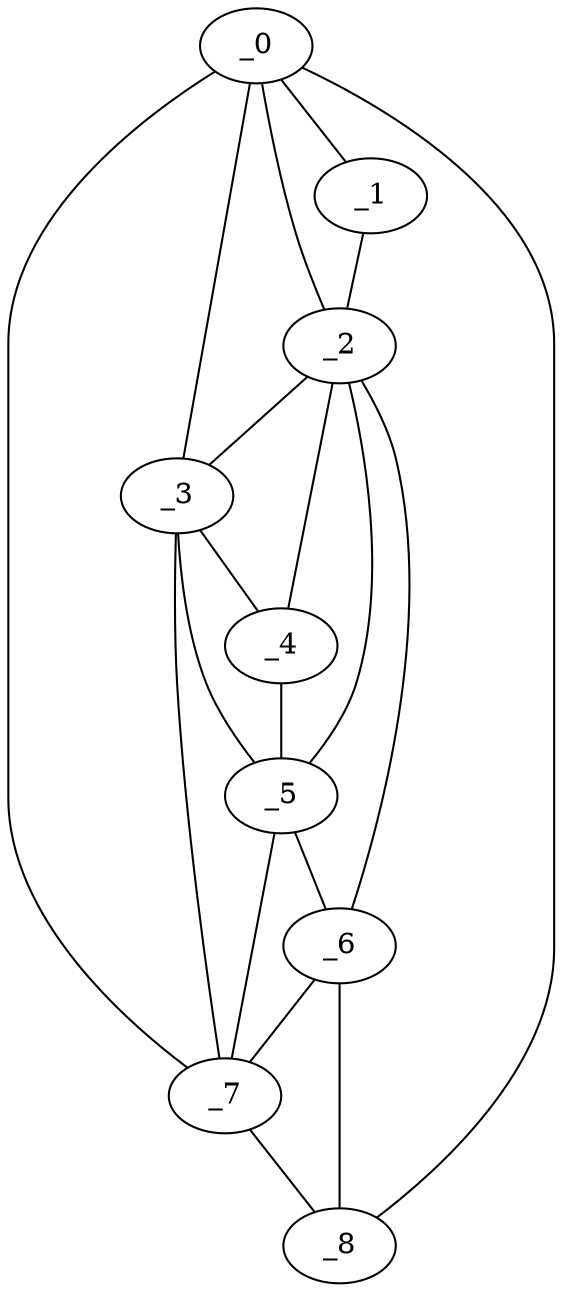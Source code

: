 graph "obj44__230.gxl" {
	_0	 [x=1,
		y=76];
	_1	 [x=4,
		y=38];
	_0 -- _1	 [valence=1];
	_2	 [x=13,
		y=39];
	_0 -- _2	 [valence=2];
	_3	 [x=37,
		y=59];
	_0 -- _3	 [valence=1];
	_7	 [x=69,
		y=70];
	_0 -- _7	 [valence=1];
	_8	 [x=126,
		y=75];
	_0 -- _8	 [valence=1];
	_1 -- _2	 [valence=1];
	_2 -- _3	 [valence=2];
	_4	 [x=38,
		y=54];
	_2 -- _4	 [valence=1];
	_5	 [x=51,
		y=49];
	_2 -- _5	 [valence=2];
	_6	 [x=66,
		y=52];
	_2 -- _6	 [valence=1];
	_3 -- _4	 [valence=2];
	_3 -- _5	 [valence=2];
	_3 -- _7	 [valence=2];
	_4 -- _5	 [valence=2];
	_5 -- _6	 [valence=1];
	_5 -- _7	 [valence=2];
	_6 -- _7	 [valence=2];
	_6 -- _8	 [valence=1];
	_7 -- _8	 [valence=2];
}
